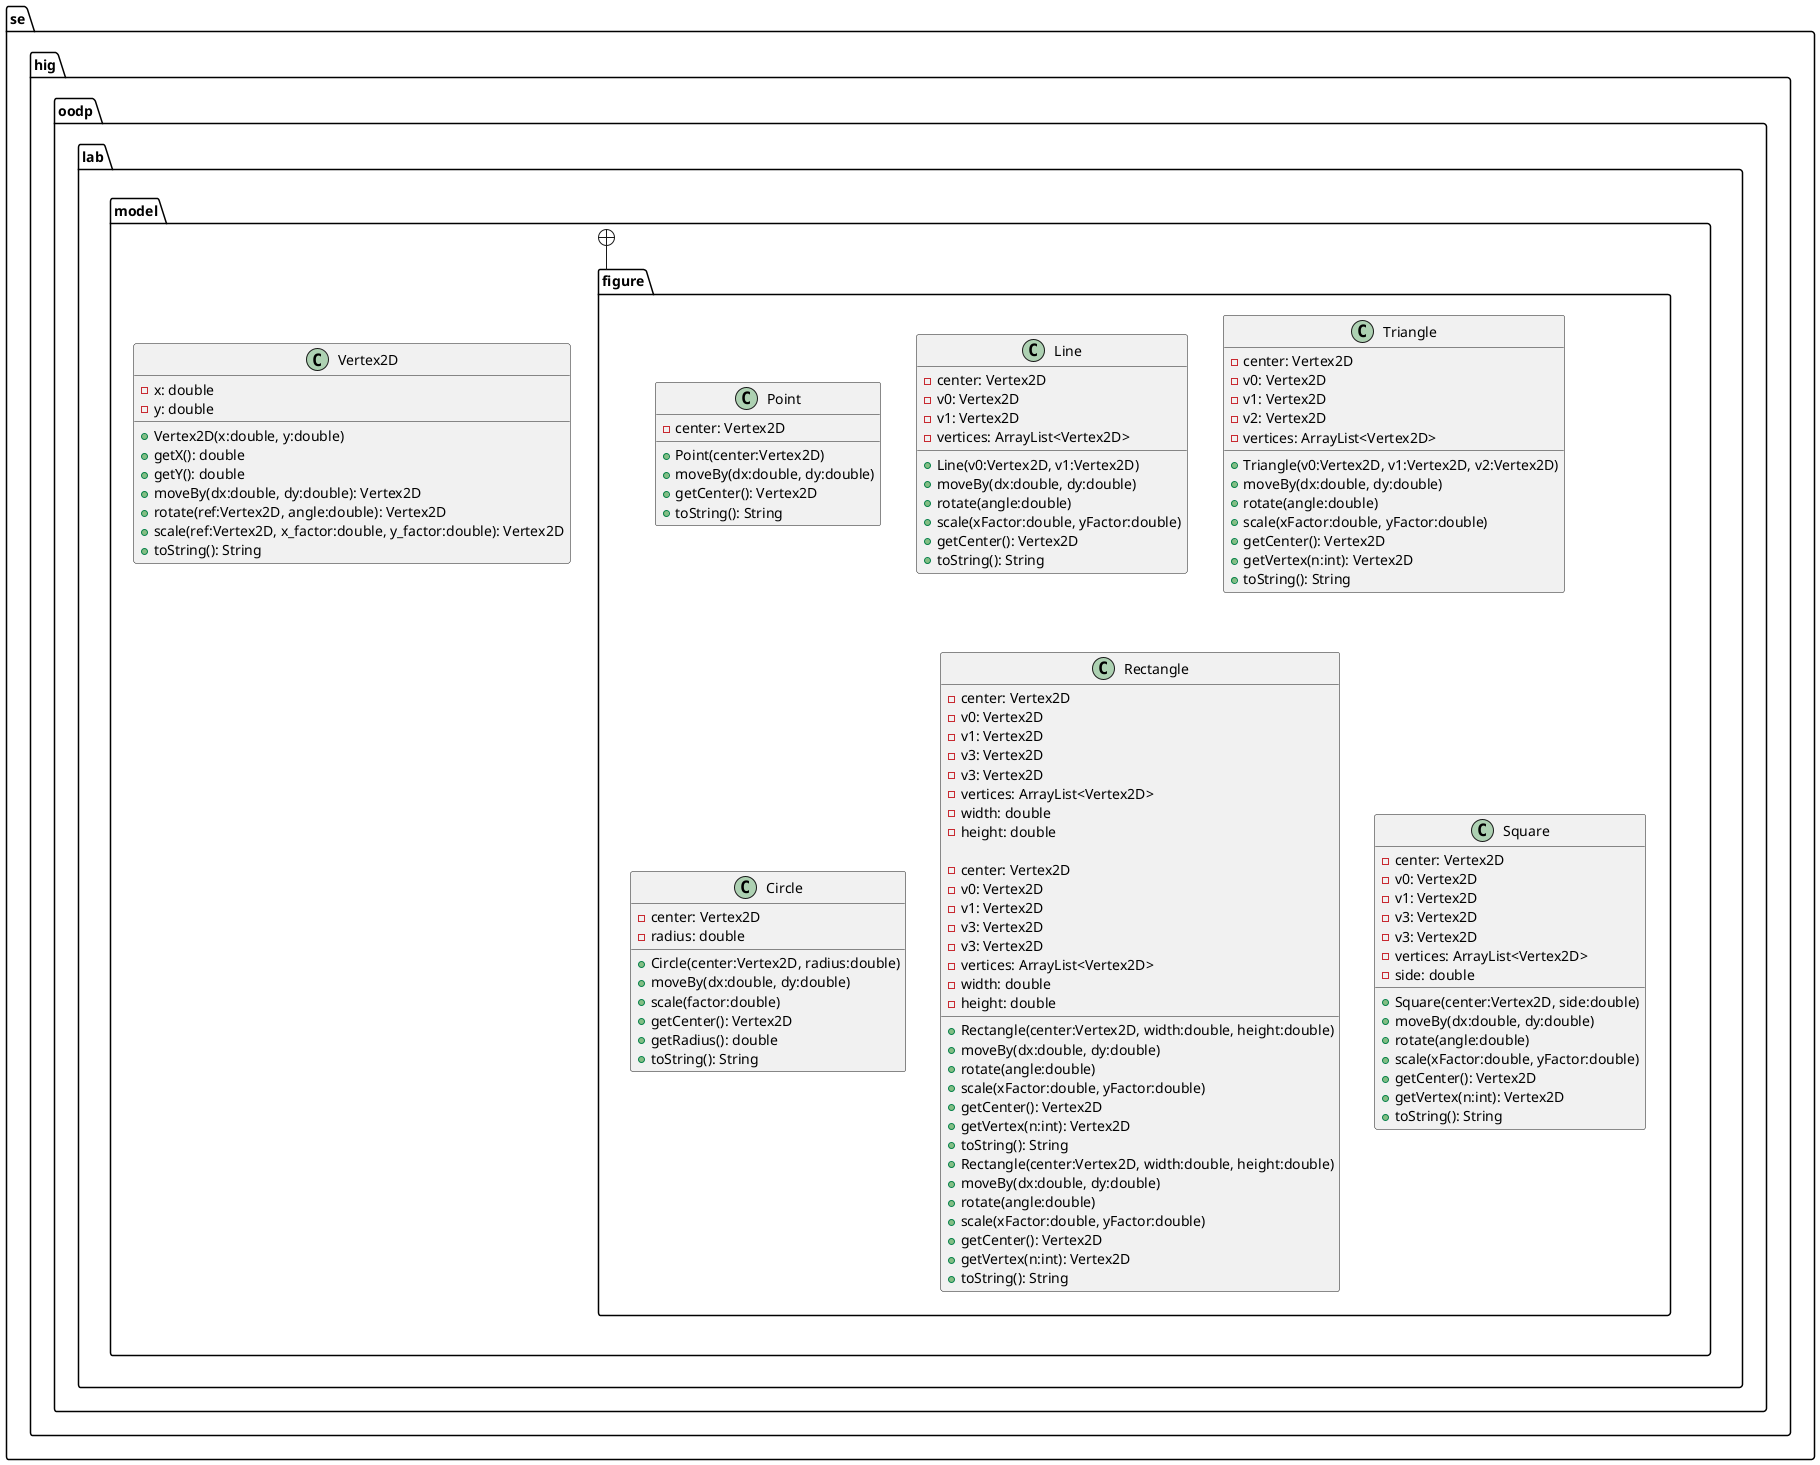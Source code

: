@startuml
' ____________________________________________________________________________
' ____ CONFIGURATION OPTIONS __________________________________________________

skinparam packageStyle folder

' don't use characters to indicate visibility
' skinparam classAttributeIconsize 0


' ____________________________________________________________________________
' ____ CLASS DEFINITIONS ______________________________________________________
package se.hig.oodp.lab.model {
    class Vertex2D {
        -x: double
        -y: double
        +Vertex2D(x:double, y:double)
        +getX(): double
        +getY(): double
        +moveBy(dx:double, dy:double): Vertex2D
        +rotate(ref:Vertex2D, angle:double): Vertex2D
        +scale(ref:Vertex2D, x_factor:double, y_factor:double): Vertex2D
        +toString(): String
    }
}

package se.hig.oodp.lab.model.figure {
    class Point {
        -center: Vertex2D
        +Point(center:Vertex2D)
        +moveBy(dx:double, dy:double)
        +getCenter(): Vertex2D
        +toString(): String
    }

    class Line {
        -center: Vertex2D
        -v0: Vertex2D
        -v1: Vertex2D
        -vertices: ArrayList<Vertex2D>
        +Line(v0:Vertex2D, v1:Vertex2D)
        +moveBy(dx:double, dy:double)
        +rotate(angle:double)
        +scale(xFactor:double, yFactor:double)
        +getCenter(): Vertex2D
        +toString(): String
    }

    class Triangle {
        -center: Vertex2D
        -v0: Vertex2D
        -v1: Vertex2D
        -v2: Vertex2D
        -vertices: ArrayList<Vertex2D>

        +Triangle(v0:Vertex2D, v1:Vertex2D, v2:Vertex2D)
        +moveBy(dx:double, dy:double)
        +rotate(angle:double)
        +scale(xFactor:double, yFactor:double)
        +getCenter(): Vertex2D
        +getVertex(n:int): Vertex2D
        +toString(): String
    }

    class Circle {
        -center: Vertex2D
        -radius: double

        +Circle(center:Vertex2D, radius:double)
        +moveBy(dx:double, dy:double)
        +scale(factor:double)
        +getCenter(): Vertex2D
        +getRadius(): double
        +toString(): String
    }

    class Rectangle {
        -center: Vertex2D
        -v0: Vertex2D
        -v1: Vertex2D
        -v3: Vertex2D
        -v3: Vertex2D
        -vertices: ArrayList<Vertex2D>
        -width: double
        -height: double

        +Rectangle(center:Vertex2D, width:double, height:double)
        +moveBy(dx:double, dy:double)
        +rotate(angle:double)
        +scale(xFactor:double, yFactor:double)
        +getCenter(): Vertex2D
        +getVertex(n:int): Vertex2D
        +toString(): String
    }

    class Rectangle {
        -center: Vertex2D
        -v0: Vertex2D
        -v1: Vertex2D
        -v3: Vertex2D
        -v3: Vertex2D
        -vertices: ArrayList<Vertex2D>
        -width: double
        -height: double

        +Rectangle(center:Vertex2D, width:double, height:double)
        +moveBy(dx:double, dy:double)
        +rotate(angle:double)
        +scale(xFactor:double, yFactor:double)
        +getCenter(): Vertex2D
        +getVertex(n:int): Vertex2D
        +toString(): String
    }

    class Square {
        -center: Vertex2D
        -v0: Vertex2D
        -v1: Vertex2D
        -v3: Vertex2D
        -v3: Vertex2D
        -vertices: ArrayList<Vertex2D>
        -side: double

        +Square(center:Vertex2D, side:double)
        +moveBy(dx:double, dy:double)
        +rotate(angle:double)
        +scale(xFactor:double, yFactor:double)
        +getCenter(): Vertex2D
        +getVertex(n:int): Vertex2D
        +toString(): String
    }
}


' ____________________________________________________________________________
' ____ PACKAGE HIERARCHY _____________________________________________________
se.hig.oodp.lab.model +-- se.hig.oodp.lab.model.figure


' ____________________________________________________________________________
' ____ RELATIONS BETWEEN CLASSES _____________________________________________





@enduml
